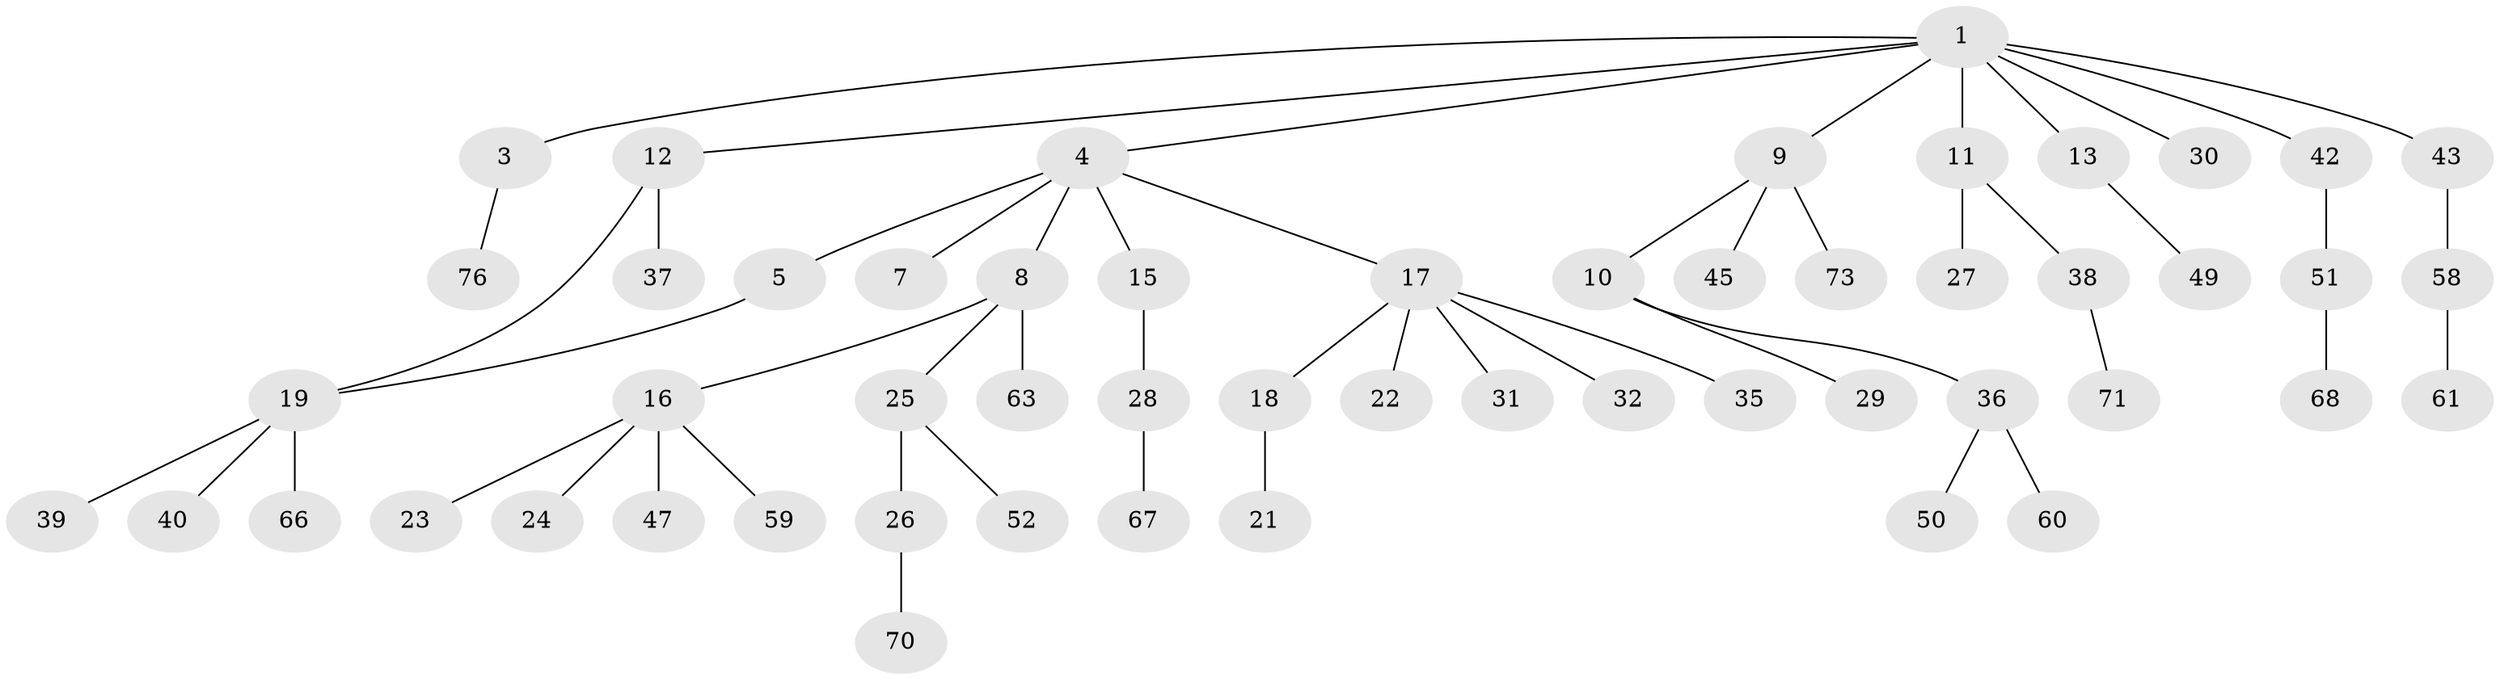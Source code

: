 // Generated by graph-tools (version 1.1) at 2025/51/02/27/25 19:51:38]
// undirected, 54 vertices, 54 edges
graph export_dot {
graph [start="1"]
  node [color=gray90,style=filled];
  1 [super="+2"];
  3;
  4 [super="+6"];
  5 [super="+75"];
  7;
  8 [super="+14"];
  9 [super="+41"];
  10 [super="+54"];
  11;
  12;
  13 [super="+46"];
  15;
  16 [super="+34"];
  17 [super="+20"];
  18;
  19 [super="+69"];
  21;
  22;
  23;
  24 [super="+64"];
  25 [super="+33"];
  26;
  27 [super="+72"];
  28 [super="+48"];
  29;
  30;
  31;
  32;
  35 [super="+53"];
  36 [super="+44"];
  37;
  38 [super="+57"];
  39;
  40;
  42;
  43;
  45;
  47;
  49 [super="+55"];
  50;
  51 [super="+56"];
  52;
  58 [super="+65"];
  59 [super="+62"];
  60;
  61;
  63 [super="+74"];
  66;
  67;
  68;
  70;
  71;
  73;
  76;
  1 -- 3;
  1 -- 12;
  1 -- 13;
  1 -- 30;
  1 -- 43;
  1 -- 4;
  1 -- 9;
  1 -- 42;
  1 -- 11;
  3 -- 76;
  4 -- 5;
  4 -- 7;
  4 -- 8;
  4 -- 17;
  4 -- 15;
  5 -- 19;
  8 -- 16;
  8 -- 25;
  8 -- 63;
  9 -- 10;
  9 -- 73;
  9 -- 45;
  10 -- 29;
  10 -- 36;
  11 -- 27;
  11 -- 38;
  12 -- 19;
  12 -- 37;
  13 -- 49;
  15 -- 28;
  16 -- 23;
  16 -- 24;
  16 -- 59;
  16 -- 47;
  17 -- 18;
  17 -- 31;
  17 -- 32;
  17 -- 35;
  17 -- 22;
  18 -- 21;
  19 -- 39;
  19 -- 40;
  19 -- 66;
  25 -- 26;
  25 -- 52;
  26 -- 70;
  28 -- 67;
  36 -- 50;
  36 -- 60;
  38 -- 71;
  42 -- 51;
  43 -- 58;
  51 -- 68;
  58 -- 61;
}

